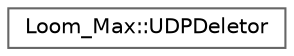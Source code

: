 digraph "Graphical Class Hierarchy"
{
 // LATEX_PDF_SIZE
  bgcolor="transparent";
  edge [fontname=Helvetica,fontsize=10,labelfontname=Helvetica,labelfontsize=10];
  node [fontname=Helvetica,fontsize=10,shape=box,height=0.2,width=0.4];
  rankdir="LR";
  Node0 [label="Loom_Max::UDPDeletor",height=0.2,width=0.4,color="grey40", fillcolor="white", style="filled",URL="$struct_loom___max_1_1_u_d_p_deletor.html",tooltip="Close the socket and delete the UDP object when the unique ptr dissapears."];
}
